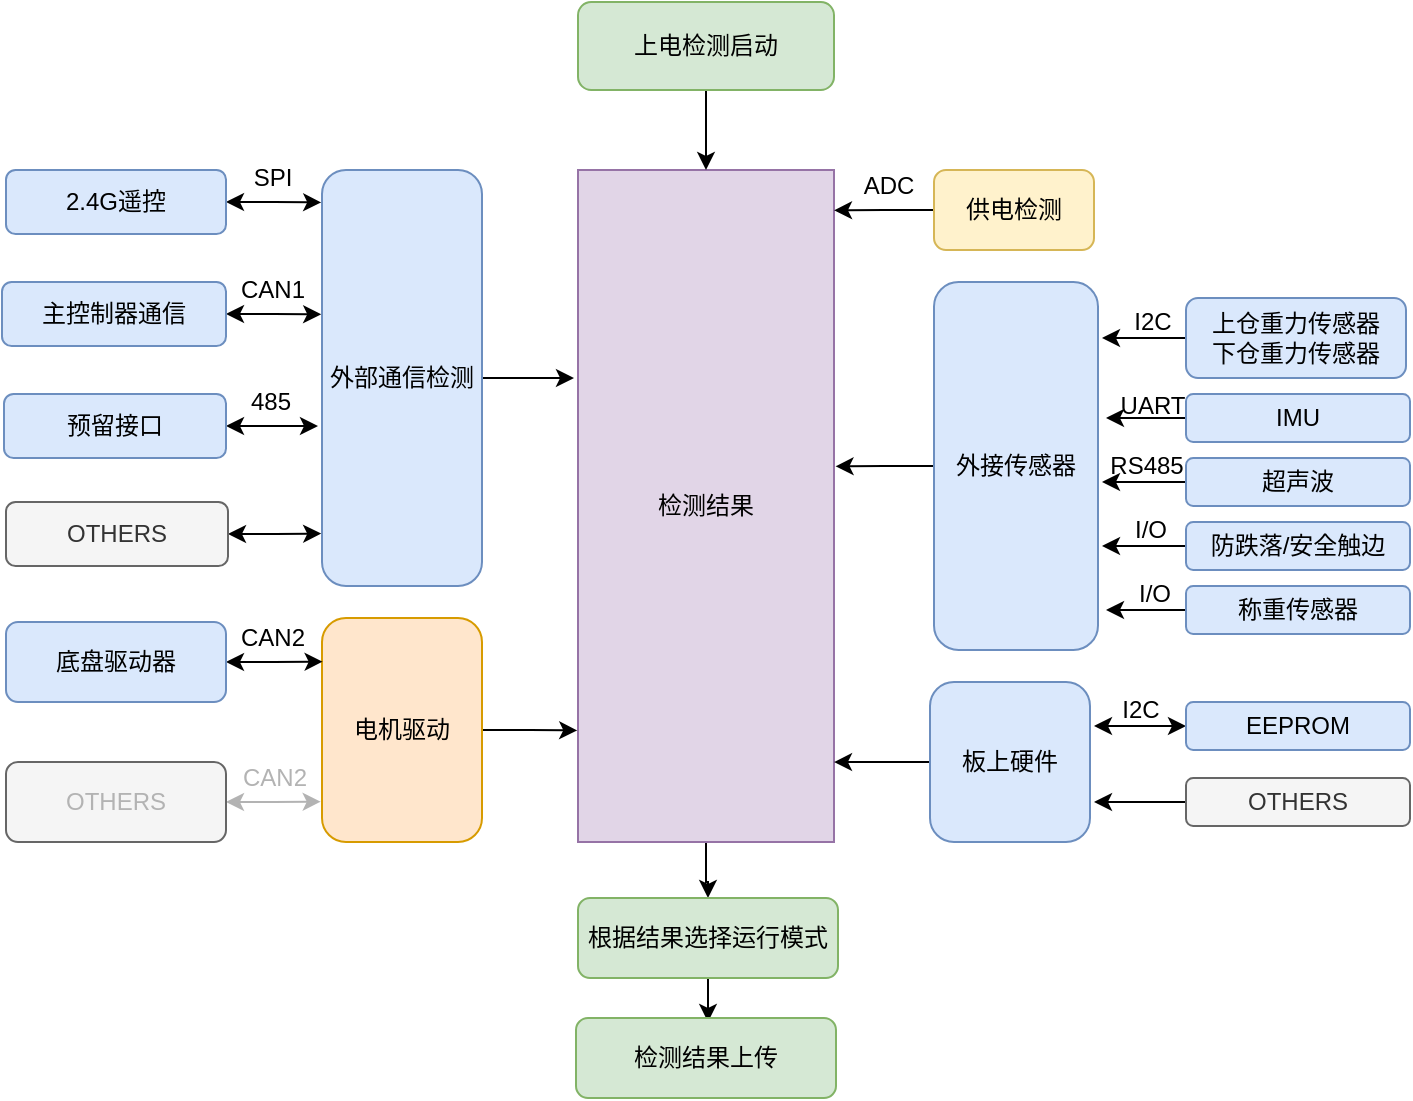 <mxfile version="15.9.6" type="github">
  <diagram id="s-fAunbwC4m0spH5rr7M" name="第 1 页">
    <mxGraphModel dx="1185" dy="643" grid="0" gridSize="2" guides="1" tooltips="1" connect="1" arrows="1" fold="1" page="0" pageScale="1" pageWidth="850" pageHeight="1100" math="0" shadow="0">
      <root>
        <mxCell id="0" />
        <mxCell id="1" parent="0" />
        <mxCell id="-36Tc1XdKv3TF44B4Gzj-88" style="edgeStyle=orthogonalEdgeStyle;rounded=0;orthogonalLoop=1;jettySize=auto;html=1;entryX=0.5;entryY=0;entryDx=0;entryDy=0;fontColor=#B3B3B3;startArrow=none;startFill=0;endArrow=classic;endFill=1;strokeColor=#000000;" edge="1" parent="1" source="-36Tc1XdKv3TF44B4Gzj-1" target="-36Tc1XdKv3TF44B4Gzj-71">
          <mxGeometry relative="1" as="geometry" />
        </mxCell>
        <mxCell id="-36Tc1XdKv3TF44B4Gzj-1" value="检测结果" style="rounded=0;whiteSpace=wrap;html=1;fillColor=#e1d5e7;strokeColor=#9673a6;" vertex="1" parent="1">
          <mxGeometry x="304" y="160" width="128" height="336" as="geometry" />
        </mxCell>
        <mxCell id="-36Tc1XdKv3TF44B4Gzj-38" style="edgeStyle=orthogonalEdgeStyle;rounded=0;orthogonalLoop=1;jettySize=auto;html=1;entryX=1;entryY=0.06;entryDx=0;entryDy=0;entryPerimeter=0;startArrow=none;startFill=0;endArrow=classic;endFill=1;" edge="1" parent="1" source="-36Tc1XdKv3TF44B4Gzj-2" target="-36Tc1XdKv3TF44B4Gzj-1">
          <mxGeometry relative="1" as="geometry" />
        </mxCell>
        <mxCell id="-36Tc1XdKv3TF44B4Gzj-2" value="供电检测" style="rounded=1;whiteSpace=wrap;html=1;fillColor=#fff2cc;strokeColor=#d6b656;" vertex="1" parent="1">
          <mxGeometry x="482" y="160" width="80" height="40" as="geometry" />
        </mxCell>
        <mxCell id="-36Tc1XdKv3TF44B4Gzj-73" style="edgeStyle=orthogonalEdgeStyle;rounded=0;orthogonalLoop=1;jettySize=auto;html=1;entryX=1.006;entryY=0.441;entryDx=0;entryDy=0;entryPerimeter=0;fontColor=#B3B3B3;startArrow=none;startFill=0;endArrow=classic;endFill=1;strokeColor=#000000;" edge="1" parent="1" source="-36Tc1XdKv3TF44B4Gzj-3" target="-36Tc1XdKv3TF44B4Gzj-1">
          <mxGeometry relative="1" as="geometry" />
        </mxCell>
        <mxCell id="-36Tc1XdKv3TF44B4Gzj-3" value="外接传感器" style="rounded=1;whiteSpace=wrap;html=1;fillColor=#dae8fc;strokeColor=#6c8ebf;" vertex="1" parent="1">
          <mxGeometry x="482" y="216" width="82" height="184" as="geometry" />
        </mxCell>
        <mxCell id="-36Tc1XdKv3TF44B4Gzj-74" style="edgeStyle=orthogonalEdgeStyle;rounded=0;orthogonalLoop=1;jettySize=auto;html=1;fontColor=#B3B3B3;startArrow=none;startFill=0;endArrow=classic;endFill=1;strokeColor=#000000;" edge="1" parent="1" source="-36Tc1XdKv3TF44B4Gzj-6">
          <mxGeometry relative="1" as="geometry">
            <mxPoint x="566" y="244" as="targetPoint" />
          </mxGeometry>
        </mxCell>
        <mxCell id="-36Tc1XdKv3TF44B4Gzj-6" value="上仓重力传感器&lt;br&gt;下仓重力传感器" style="rounded=1;whiteSpace=wrap;html=1;fillColor=#dae8fc;strokeColor=#6c8ebf;" vertex="1" parent="1">
          <mxGeometry x="608" y="224" width="110" height="40" as="geometry" />
        </mxCell>
        <mxCell id="-36Tc1XdKv3TF44B4Gzj-8" value="I2C" style="text;html=1;align=center;verticalAlign=middle;resizable=0;points=[];autosize=1;strokeColor=none;fillColor=none;" vertex="1" parent="1">
          <mxGeometry x="576" y="226" width="30" height="20" as="geometry" />
        </mxCell>
        <mxCell id="-36Tc1XdKv3TF44B4Gzj-75" style="edgeStyle=orthogonalEdgeStyle;rounded=0;orthogonalLoop=1;jettySize=auto;html=1;fontColor=#B3B3B3;startArrow=none;startFill=0;endArrow=classic;endFill=1;strokeColor=#000000;" edge="1" parent="1" source="-36Tc1XdKv3TF44B4Gzj-14">
          <mxGeometry relative="1" as="geometry">
            <mxPoint x="568" y="284" as="targetPoint" />
          </mxGeometry>
        </mxCell>
        <mxCell id="-36Tc1XdKv3TF44B4Gzj-14" value="IMU" style="rounded=1;whiteSpace=wrap;html=1;fillColor=#dae8fc;strokeColor=#6c8ebf;" vertex="1" parent="1">
          <mxGeometry x="608" y="272" width="112" height="24" as="geometry" />
        </mxCell>
        <mxCell id="-36Tc1XdKv3TF44B4Gzj-15" value="UART" style="text;html=1;align=center;verticalAlign=middle;resizable=0;points=[];autosize=1;strokeColor=none;fillColor=none;" vertex="1" parent="1">
          <mxGeometry x="569" y="268" width="44" height="20" as="geometry" />
        </mxCell>
        <mxCell id="-36Tc1XdKv3TF44B4Gzj-82" style="edgeStyle=orthogonalEdgeStyle;rounded=0;orthogonalLoop=1;jettySize=auto;html=1;entryX=-0.005;entryY=0.347;entryDx=0;entryDy=0;entryPerimeter=0;fontColor=#B3B3B3;startArrow=classic;startFill=1;endArrow=classic;endFill=1;strokeColor=#000000;" edge="1" parent="1" source="-36Tc1XdKv3TF44B4Gzj-17" target="-36Tc1XdKv3TF44B4Gzj-28">
          <mxGeometry relative="1" as="geometry" />
        </mxCell>
        <mxCell id="-36Tc1XdKv3TF44B4Gzj-17" value="主控制器通信" style="rounded=1;whiteSpace=wrap;html=1;fillColor=#dae8fc;strokeColor=#6c8ebf;" vertex="1" parent="1">
          <mxGeometry x="16" y="216" width="112" height="32" as="geometry" />
        </mxCell>
        <mxCell id="-36Tc1XdKv3TF44B4Gzj-81" style="edgeStyle=orthogonalEdgeStyle;rounded=0;orthogonalLoop=1;jettySize=auto;html=1;entryX=-0.005;entryY=0.078;entryDx=0;entryDy=0;entryPerimeter=0;fontColor=#B3B3B3;startArrow=classic;startFill=1;endArrow=classic;endFill=1;strokeColor=#000000;" edge="1" parent="1" source="-36Tc1XdKv3TF44B4Gzj-22" target="-36Tc1XdKv3TF44B4Gzj-28">
          <mxGeometry relative="1" as="geometry" />
        </mxCell>
        <mxCell id="-36Tc1XdKv3TF44B4Gzj-22" value="2.4G遥控" style="rounded=1;whiteSpace=wrap;html=1;fillColor=#dae8fc;strokeColor=#6c8ebf;" vertex="1" parent="1">
          <mxGeometry x="18" y="160" width="110" height="32" as="geometry" />
        </mxCell>
        <mxCell id="-36Tc1XdKv3TF44B4Gzj-23" value="SPI" style="text;html=1;align=center;verticalAlign=middle;resizable=0;points=[];autosize=1;strokeColor=none;fillColor=none;" vertex="1" parent="1">
          <mxGeometry x="136" y="154" width="30" height="20" as="geometry" />
        </mxCell>
        <mxCell id="-36Tc1XdKv3TF44B4Gzj-77" style="edgeStyle=orthogonalEdgeStyle;rounded=0;orthogonalLoop=1;jettySize=auto;html=1;fontColor=#B3B3B3;startArrow=none;startFill=0;endArrow=classic;endFill=1;strokeColor=#000000;" edge="1" parent="1" source="-36Tc1XdKv3TF44B4Gzj-26">
          <mxGeometry relative="1" as="geometry">
            <mxPoint x="566" y="348" as="targetPoint" />
          </mxGeometry>
        </mxCell>
        <mxCell id="-36Tc1XdKv3TF44B4Gzj-26" value="防跌落/安全触边" style="rounded=1;whiteSpace=wrap;html=1;fillColor=#dae8fc;strokeColor=#6c8ebf;" vertex="1" parent="1">
          <mxGeometry x="608" y="336" width="112" height="24" as="geometry" />
        </mxCell>
        <mxCell id="-36Tc1XdKv3TF44B4Gzj-27" value="RS485" style="text;html=1;align=center;verticalAlign=middle;resizable=0;points=[];autosize=1;strokeColor=none;fillColor=none;" vertex="1" parent="1">
          <mxGeometry x="564" y="298" width="48" height="20" as="geometry" />
        </mxCell>
        <mxCell id="-36Tc1XdKv3TF44B4Gzj-37" style="edgeStyle=orthogonalEdgeStyle;rounded=0;orthogonalLoop=1;jettySize=auto;html=1;startArrow=none;startFill=0;" edge="1" parent="1" source="-36Tc1XdKv3TF44B4Gzj-28">
          <mxGeometry relative="1" as="geometry">
            <mxPoint x="302" y="264" as="targetPoint" />
          </mxGeometry>
        </mxCell>
        <mxCell id="-36Tc1XdKv3TF44B4Gzj-28" value="外部通信检测" style="rounded=1;whiteSpace=wrap;html=1;fillColor=#dae8fc;strokeColor=#6c8ebf;" vertex="1" parent="1">
          <mxGeometry x="176" y="160" width="80" height="208" as="geometry" />
        </mxCell>
        <mxCell id="-36Tc1XdKv3TF44B4Gzj-49" style="edgeStyle=orthogonalEdgeStyle;rounded=0;orthogonalLoop=1;jettySize=auto;html=1;entryX=-0.003;entryY=0.834;entryDx=0;entryDy=0;entryPerimeter=0;fontColor=#B3B3B3;startArrow=none;startFill=0;endArrow=classic;endFill=1;strokeColor=#000000;" edge="1" parent="1" source="-36Tc1XdKv3TF44B4Gzj-30" target="-36Tc1XdKv3TF44B4Gzj-1">
          <mxGeometry relative="1" as="geometry" />
        </mxCell>
        <mxCell id="-36Tc1XdKv3TF44B4Gzj-30" value="电机驱动" style="rounded=1;whiteSpace=wrap;html=1;fillColor=#ffe6cc;strokeColor=#d79b00;" vertex="1" parent="1">
          <mxGeometry x="176" y="384" width="80" height="112" as="geometry" />
        </mxCell>
        <mxCell id="-36Tc1XdKv3TF44B4Gzj-32" value="CAN1" style="text;html=1;align=center;verticalAlign=middle;resizable=0;points=[];autosize=1;strokeColor=none;fillColor=none;" vertex="1" parent="1">
          <mxGeometry x="129" y="210" width="44" height="20" as="geometry" />
        </mxCell>
        <mxCell id="-36Tc1XdKv3TF44B4Gzj-42" style="edgeStyle=orthogonalEdgeStyle;rounded=0;orthogonalLoop=1;jettySize=auto;html=1;entryX=0.004;entryY=0.195;entryDx=0;entryDy=0;entryPerimeter=0;startArrow=classic;startFill=1;endArrow=classic;endFill=1;" edge="1" parent="1" source="-36Tc1XdKv3TF44B4Gzj-40" target="-36Tc1XdKv3TF44B4Gzj-30">
          <mxGeometry relative="1" as="geometry" />
        </mxCell>
        <mxCell id="-36Tc1XdKv3TF44B4Gzj-40" value="底盘驱动器" style="rounded=1;whiteSpace=wrap;html=1;fillColor=#dae8fc;strokeColor=#6c8ebf;" vertex="1" parent="1">
          <mxGeometry x="18" y="386" width="110" height="40" as="geometry" />
        </mxCell>
        <mxCell id="-36Tc1XdKv3TF44B4Gzj-43" style="edgeStyle=orthogonalEdgeStyle;rounded=0;orthogonalLoop=1;jettySize=auto;html=1;entryX=-0.008;entryY=0.82;entryDx=0;entryDy=0;entryPerimeter=0;startArrow=classic;startFill=1;endArrow=classic;endFill=1;strokeColor=#B3B3B3;" edge="1" parent="1" source="-36Tc1XdKv3TF44B4Gzj-41" target="-36Tc1XdKv3TF44B4Gzj-30">
          <mxGeometry relative="1" as="geometry" />
        </mxCell>
        <mxCell id="-36Tc1XdKv3TF44B4Gzj-41" value="&lt;font color=&quot;#b3b3b3&quot;&gt;OTHERS&lt;/font&gt;" style="rounded=1;whiteSpace=wrap;html=1;fillColor=#f5f5f5;strokeColor=#666666;fontColor=#333333;" vertex="1" parent="1">
          <mxGeometry x="18" y="456" width="110" height="40" as="geometry" />
        </mxCell>
        <mxCell id="-36Tc1XdKv3TF44B4Gzj-45" value="CAN2" style="text;html=1;align=center;verticalAlign=middle;resizable=0;points=[];autosize=1;strokeColor=none;fillColor=none;" vertex="1" parent="1">
          <mxGeometry x="129" y="384" width="44" height="20" as="geometry" />
        </mxCell>
        <mxCell id="-36Tc1XdKv3TF44B4Gzj-46" value="&lt;font color=&quot;#b3b3b3&quot;&gt;CAN2&lt;/font&gt;" style="text;html=1;align=center;verticalAlign=middle;resizable=0;points=[];autosize=1;strokeColor=none;fillColor=none;" vertex="1" parent="1">
          <mxGeometry x="130" y="454" width="44" height="20" as="geometry" />
        </mxCell>
        <mxCell id="-36Tc1XdKv3TF44B4Gzj-83" style="edgeStyle=orthogonalEdgeStyle;rounded=0;orthogonalLoop=1;jettySize=auto;html=1;fontColor=#B3B3B3;startArrow=classic;startFill=1;endArrow=classic;endFill=1;strokeColor=#000000;" edge="1" parent="1" source="-36Tc1XdKv3TF44B4Gzj-50">
          <mxGeometry relative="1" as="geometry">
            <mxPoint x="174" y="288" as="targetPoint" />
          </mxGeometry>
        </mxCell>
        <mxCell id="-36Tc1XdKv3TF44B4Gzj-50" value="预留接口" style="rounded=1;whiteSpace=wrap;html=1;fillColor=#dae8fc;strokeColor=#6c8ebf;" vertex="1" parent="1">
          <mxGeometry x="17" y="272" width="111" height="32" as="geometry" />
        </mxCell>
        <mxCell id="-36Tc1XdKv3TF44B4Gzj-84" style="edgeStyle=orthogonalEdgeStyle;rounded=0;orthogonalLoop=1;jettySize=auto;html=1;entryX=-0.005;entryY=0.874;entryDx=0;entryDy=0;entryPerimeter=0;fontColor=#B3B3B3;startArrow=classic;startFill=1;endArrow=classic;endFill=1;strokeColor=#000000;" edge="1" parent="1" source="-36Tc1XdKv3TF44B4Gzj-52" target="-36Tc1XdKv3TF44B4Gzj-28">
          <mxGeometry relative="1" as="geometry" />
        </mxCell>
        <mxCell id="-36Tc1XdKv3TF44B4Gzj-52" value="OTHERS" style="rounded=1;whiteSpace=wrap;html=1;fillColor=#f5f5f5;strokeColor=#666666;fontColor=#333333;" vertex="1" parent="1">
          <mxGeometry x="18" y="326" width="111" height="32" as="geometry" />
        </mxCell>
        <mxCell id="-36Tc1XdKv3TF44B4Gzj-76" style="edgeStyle=orthogonalEdgeStyle;rounded=0;orthogonalLoop=1;jettySize=auto;html=1;fontColor=#B3B3B3;startArrow=none;startFill=0;endArrow=classic;endFill=1;strokeColor=#000000;" edge="1" parent="1" source="-36Tc1XdKv3TF44B4Gzj-56">
          <mxGeometry relative="1" as="geometry">
            <mxPoint x="566" y="316" as="targetPoint" />
          </mxGeometry>
        </mxCell>
        <mxCell id="-36Tc1XdKv3TF44B4Gzj-56" value="超声波" style="rounded=1;whiteSpace=wrap;html=1;fillColor=#dae8fc;strokeColor=#6c8ebf;" vertex="1" parent="1">
          <mxGeometry x="608" y="304" width="112" height="24" as="geometry" />
        </mxCell>
        <mxCell id="-36Tc1XdKv3TF44B4Gzj-57" value="I/O" style="text;html=1;align=center;verticalAlign=middle;resizable=0;points=[];autosize=1;strokeColor=none;fillColor=none;" vertex="1" parent="1">
          <mxGeometry x="576" y="330" width="28" height="20" as="geometry" />
        </mxCell>
        <mxCell id="-36Tc1XdKv3TF44B4Gzj-78" style="edgeStyle=orthogonalEdgeStyle;rounded=0;orthogonalLoop=1;jettySize=auto;html=1;fontColor=#B3B3B3;startArrow=none;startFill=0;endArrow=classic;endFill=1;strokeColor=#000000;" edge="1" parent="1" source="-36Tc1XdKv3TF44B4Gzj-58">
          <mxGeometry relative="1" as="geometry">
            <mxPoint x="568" y="380" as="targetPoint" />
          </mxGeometry>
        </mxCell>
        <mxCell id="-36Tc1XdKv3TF44B4Gzj-58" value="称重传感器" style="rounded=1;whiteSpace=wrap;html=1;fillColor=#dae8fc;strokeColor=#6c8ebf;" vertex="1" parent="1">
          <mxGeometry x="608" y="368" width="112" height="24" as="geometry" />
        </mxCell>
        <mxCell id="-36Tc1XdKv3TF44B4Gzj-66" value="I/O" style="text;html=1;align=center;verticalAlign=middle;resizable=0;points=[];autosize=1;strokeColor=none;fillColor=none;" vertex="1" parent="1">
          <mxGeometry x="578" y="362" width="28" height="20" as="geometry" />
        </mxCell>
        <mxCell id="-36Tc1XdKv3TF44B4Gzj-80" style="edgeStyle=orthogonalEdgeStyle;rounded=0;orthogonalLoop=1;jettySize=auto;html=1;entryX=1;entryY=0.881;entryDx=0;entryDy=0;entryPerimeter=0;fontColor=#B3B3B3;startArrow=none;startFill=0;endArrow=classic;endFill=1;strokeColor=#000000;" edge="1" parent="1" source="-36Tc1XdKv3TF44B4Gzj-67" target="-36Tc1XdKv3TF44B4Gzj-1">
          <mxGeometry relative="1" as="geometry" />
        </mxCell>
        <mxCell id="-36Tc1XdKv3TF44B4Gzj-67" value="板上硬件" style="rounded=1;whiteSpace=wrap;html=1;fillColor=#dae8fc;strokeColor=#6c8ebf;" vertex="1" parent="1">
          <mxGeometry x="480" y="416" width="80" height="80" as="geometry" />
        </mxCell>
        <mxCell id="-36Tc1XdKv3TF44B4Gzj-86" style="edgeStyle=orthogonalEdgeStyle;rounded=0;orthogonalLoop=1;jettySize=auto;html=1;fontColor=#B3B3B3;startArrow=classic;startFill=1;endArrow=classic;endFill=1;strokeColor=#000000;" edge="1" parent="1" source="-36Tc1XdKv3TF44B4Gzj-68">
          <mxGeometry relative="1" as="geometry">
            <mxPoint x="562" y="438" as="targetPoint" />
          </mxGeometry>
        </mxCell>
        <mxCell id="-36Tc1XdKv3TF44B4Gzj-68" value="EEPROM" style="rounded=1;whiteSpace=wrap;html=1;fillColor=#dae8fc;strokeColor=#6c8ebf;" vertex="1" parent="1">
          <mxGeometry x="608" y="426" width="112" height="24" as="geometry" />
        </mxCell>
        <mxCell id="-36Tc1XdKv3TF44B4Gzj-87" style="edgeStyle=orthogonalEdgeStyle;rounded=0;orthogonalLoop=1;jettySize=auto;html=1;fontColor=#B3B3B3;startArrow=none;startFill=0;endArrow=classic;endFill=1;strokeColor=#000000;" edge="1" parent="1" source="-36Tc1XdKv3TF44B4Gzj-69">
          <mxGeometry relative="1" as="geometry">
            <mxPoint x="562" y="476" as="targetPoint" />
          </mxGeometry>
        </mxCell>
        <mxCell id="-36Tc1XdKv3TF44B4Gzj-69" value="OTHERS" style="rounded=1;whiteSpace=wrap;html=1;fillColor=#f5f5f5;strokeColor=#666666;fontColor=#333333;" vertex="1" parent="1">
          <mxGeometry x="608" y="464" width="112" height="24" as="geometry" />
        </mxCell>
        <mxCell id="-36Tc1XdKv3TF44B4Gzj-70" value="ADC" style="text;html=1;align=center;verticalAlign=middle;resizable=0;points=[];autosize=1;strokeColor=none;fillColor=none;" vertex="1" parent="1">
          <mxGeometry x="441" y="158" width="36" height="20" as="geometry" />
        </mxCell>
        <mxCell id="-36Tc1XdKv3TF44B4Gzj-89" style="edgeStyle=orthogonalEdgeStyle;rounded=0;orthogonalLoop=1;jettySize=auto;html=1;fontColor=#B3B3B3;startArrow=none;startFill=0;endArrow=classic;endFill=1;strokeColor=#000000;" edge="1" parent="1" source="-36Tc1XdKv3TF44B4Gzj-71">
          <mxGeometry relative="1" as="geometry">
            <mxPoint x="369" y="586" as="targetPoint" />
          </mxGeometry>
        </mxCell>
        <mxCell id="-36Tc1XdKv3TF44B4Gzj-71" value="根据结果选择运行模式" style="rounded=1;whiteSpace=wrap;html=1;strokeColor=#82b366;fillColor=#d5e8d4;" vertex="1" parent="1">
          <mxGeometry x="304" y="524" width="130" height="40" as="geometry" />
        </mxCell>
        <mxCell id="-36Tc1XdKv3TF44B4Gzj-72" value="检测结果上传" style="rounded=1;whiteSpace=wrap;html=1;strokeColor=#82b366;fillColor=#d5e8d4;" vertex="1" parent="1">
          <mxGeometry x="303" y="584" width="130" height="40" as="geometry" />
        </mxCell>
        <mxCell id="-36Tc1XdKv3TF44B4Gzj-85" value="485" style="text;html=1;align=center;verticalAlign=middle;resizable=0;points=[];autosize=1;strokeColor=none;fillColor=none;" vertex="1" parent="1">
          <mxGeometry x="134" y="266" width="32" height="20" as="geometry" />
        </mxCell>
        <mxCell id="-36Tc1XdKv3TF44B4Gzj-90" value="I2C" style="text;html=1;align=center;verticalAlign=middle;resizable=0;points=[];autosize=1;strokeColor=none;fillColor=none;" vertex="1" parent="1">
          <mxGeometry x="570" y="420" width="30" height="20" as="geometry" />
        </mxCell>
        <mxCell id="-36Tc1XdKv3TF44B4Gzj-92" style="edgeStyle=orthogonalEdgeStyle;rounded=0;orthogonalLoop=1;jettySize=auto;html=1;entryX=0.5;entryY=0;entryDx=0;entryDy=0;fontColor=#B3B3B3;startArrow=none;startFill=0;endArrow=classic;endFill=1;strokeColor=#000000;" edge="1" parent="1" source="-36Tc1XdKv3TF44B4Gzj-91" target="-36Tc1XdKv3TF44B4Gzj-1">
          <mxGeometry relative="1" as="geometry" />
        </mxCell>
        <mxCell id="-36Tc1XdKv3TF44B4Gzj-91" value="上电检测启动" style="rounded=1;whiteSpace=wrap;html=1;strokeColor=#82b366;fillColor=#d5e8d4;" vertex="1" parent="1">
          <mxGeometry x="304" y="76" width="128" height="44" as="geometry" />
        </mxCell>
      </root>
    </mxGraphModel>
  </diagram>
</mxfile>
